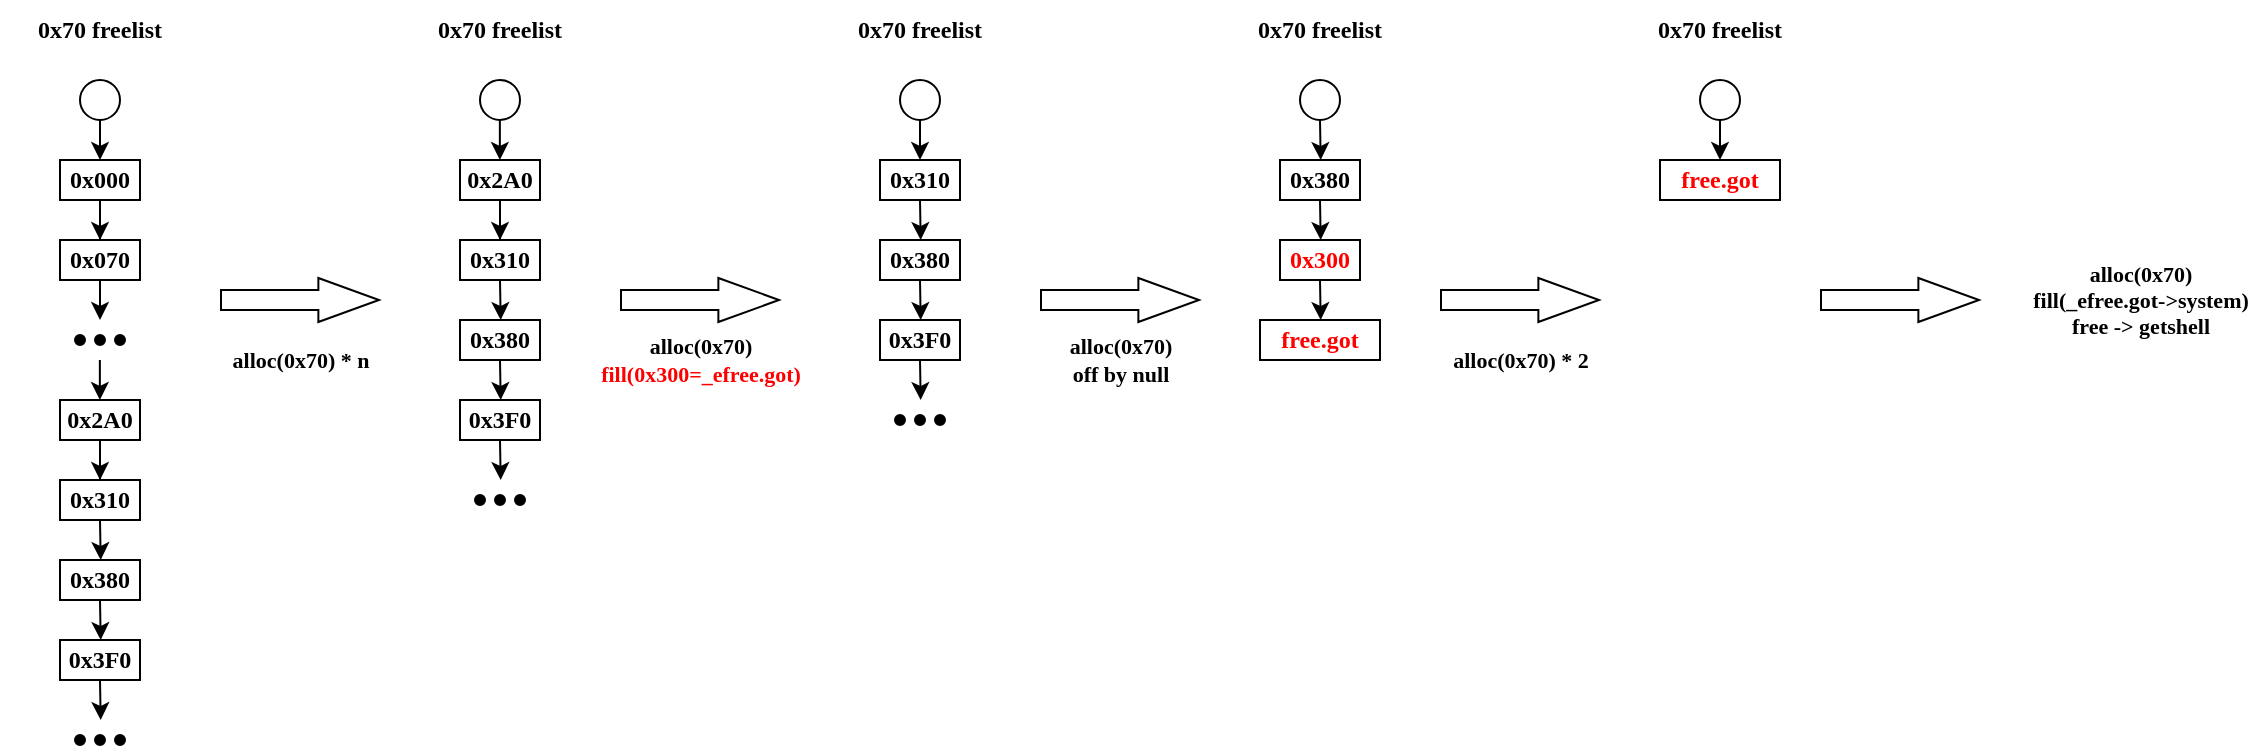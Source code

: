 <mxfile version="24.3.1" type="device">
  <diagram name="第 1 页" id="CFjjF7xPAdmk1olY0h8q">
    <mxGraphModel dx="1430" dy="824" grid="1" gridSize="10" guides="1" tooltips="1" connect="1" arrows="1" fold="1" page="1" pageScale="1" pageWidth="827" pageHeight="1169" math="0" shadow="0">
      <root>
        <mxCell id="0" />
        <mxCell id="1" parent="0" />
        <mxCell id="dvYXu0OYRY7wIcwB4xTE-47" value="0x70 freelist" style="text;html=1;align=center;verticalAlign=middle;whiteSpace=wrap;rounded=0;fontFamily=寒蝉圆黑体;fontStyle=1;labelBackgroundColor=none;" vertex="1" parent="1">
          <mxGeometry x="140" y="40" width="100" height="30" as="geometry" />
        </mxCell>
        <mxCell id="dvYXu0OYRY7wIcwB4xTE-48" style="edgeStyle=orthogonalEdgeStyle;rounded=0;orthogonalLoop=1;jettySize=auto;html=1;exitX=0.5;exitY=1;exitDx=0;exitDy=0;entryX=0.5;entryY=0;entryDx=0;entryDy=0;fontFamily=寒蝉圆黑体;fontStyle=1;labelBackgroundColor=none;" edge="1" source="dvYXu0OYRY7wIcwB4xTE-49" target="dvYXu0OYRY7wIcwB4xTE-51" parent="1">
          <mxGeometry relative="1" as="geometry" />
        </mxCell>
        <mxCell id="dvYXu0OYRY7wIcwB4xTE-49" value="" style="ellipse;whiteSpace=wrap;html=1;aspect=fixed;fontFamily=寒蝉圆黑体;fontStyle=1;labelBackgroundColor=none;fillColor=none;" vertex="1" parent="1">
          <mxGeometry x="180" y="80" width="20" height="20" as="geometry" />
        </mxCell>
        <mxCell id="dvYXu0OYRY7wIcwB4xTE-50" value="" style="edgeStyle=orthogonalEdgeStyle;rounded=0;orthogonalLoop=1;jettySize=auto;html=1;fontFamily=寒蝉圆黑体;fontStyle=1;labelBackgroundColor=none;" edge="1" source="dvYXu0OYRY7wIcwB4xTE-51" target="dvYXu0OYRY7wIcwB4xTE-53" parent="1">
          <mxGeometry relative="1" as="geometry" />
        </mxCell>
        <mxCell id="dvYXu0OYRY7wIcwB4xTE-51" value="0x000" style="rounded=0;whiteSpace=wrap;html=1;fontFamily=寒蝉圆黑体;fontStyle=1;labelBackgroundColor=none;fillColor=none;" vertex="1" parent="1">
          <mxGeometry x="170" y="120" width="40" height="20" as="geometry" />
        </mxCell>
        <mxCell id="dvYXu0OYRY7wIcwB4xTE-52" value="" style="edgeStyle=orthogonalEdgeStyle;rounded=0;orthogonalLoop=1;jettySize=auto;html=1;fontFamily=寒蝉圆黑体;fontStyle=1;labelBackgroundColor=none;" edge="1" source="dvYXu0OYRY7wIcwB4xTE-53" parent="1">
          <mxGeometry relative="1" as="geometry">
            <mxPoint x="190" y="200" as="targetPoint" />
          </mxGeometry>
        </mxCell>
        <mxCell id="dvYXu0OYRY7wIcwB4xTE-53" value="0x070" style="rounded=0;whiteSpace=wrap;html=1;fontFamily=寒蝉圆黑体;fontStyle=1;labelBackgroundColor=none;fillColor=none;" vertex="1" parent="1">
          <mxGeometry x="170" y="160" width="40" height="20" as="geometry" />
        </mxCell>
        <mxCell id="dvYXu0OYRY7wIcwB4xTE-56" value="" style="edgeStyle=orthogonalEdgeStyle;rounded=0;orthogonalLoop=1;jettySize=auto;html=1;fontFamily=寒蝉圆黑体;fontStyle=1;labelBackgroundColor=none;" edge="1" source="dvYXu0OYRY7wIcwB4xTE-57" target="dvYXu0OYRY7wIcwB4xTE-58" parent="1">
          <mxGeometry relative="1" as="geometry" />
        </mxCell>
        <mxCell id="dvYXu0OYRY7wIcwB4xTE-57" value="0x2A0" style="rounded=0;whiteSpace=wrap;html=1;fontFamily=寒蝉圆黑体;fontStyle=1;labelBackgroundColor=none;fillColor=none;" vertex="1" parent="1">
          <mxGeometry x="170" y="240" width="40" height="20" as="geometry" />
        </mxCell>
        <mxCell id="dvYXu0OYRY7wIcwB4xTE-58" value="0x310" style="rounded=0;whiteSpace=wrap;html=1;fontFamily=寒蝉圆黑体;fontStyle=1;labelBackgroundColor=none;fillColor=none;" vertex="1" parent="1">
          <mxGeometry x="170" y="280" width="40" height="20" as="geometry" />
        </mxCell>
        <mxCell id="dvYXu0OYRY7wIcwB4xTE-59" value="" style="shape=flexArrow;endArrow=classic;html=1;rounded=0;endWidth=11.034;endSize=9.772;fontFamily=寒蝉圆黑体;fontStyle=1;labelBackgroundColor=none;fillColor=none;" edge="1" parent="1">
          <mxGeometry width="50" height="50" relative="1" as="geometry">
            <mxPoint x="250" y="190" as="sourcePoint" />
            <mxPoint x="330" y="190" as="targetPoint" />
          </mxGeometry>
        </mxCell>
        <mxCell id="dvYXu0OYRY7wIcwB4xTE-84" value="&lt;div&gt;alloc(0x70) * n&lt;/div&gt;" style="edgeLabel;html=1;align=center;verticalAlign=middle;resizable=0;points=[];fontFamily=寒蝉圆黑体;fontStyle=1;labelBackgroundColor=none;" vertex="1" connectable="0" parent="dvYXu0OYRY7wIcwB4xTE-59">
          <mxGeometry x="0.44" y="-3" relative="1" as="geometry">
            <mxPoint x="-18" y="27" as="offset" />
          </mxGeometry>
        </mxCell>
        <mxCell id="dvYXu0OYRY7wIcwB4xTE-72" value="0x70 freelist" style="text;html=1;align=center;verticalAlign=middle;whiteSpace=wrap;rounded=0;fontFamily=寒蝉圆黑体;fontStyle=1;labelBackgroundColor=none;" vertex="1" parent="1">
          <mxGeometry x="340" y="40" width="100" height="30" as="geometry" />
        </mxCell>
        <mxCell id="dvYXu0OYRY7wIcwB4xTE-74" value="" style="ellipse;whiteSpace=wrap;html=1;aspect=fixed;fontFamily=寒蝉圆黑体;fontStyle=1;labelBackgroundColor=none;fillColor=none;" vertex="1" parent="1">
          <mxGeometry x="380" y="80" width="20" height="20" as="geometry" />
        </mxCell>
        <mxCell id="dvYXu0OYRY7wIcwB4xTE-89" style="edgeStyle=orthogonalEdgeStyle;rounded=0;orthogonalLoop=1;jettySize=auto;html=1;exitX=0.5;exitY=1;exitDx=0;exitDy=0;fontFamily=寒蝉圆黑体;fontStyle=1;labelBackgroundColor=none;" edge="1" parent="1">
          <mxGeometry relative="1" as="geometry">
            <mxPoint x="190.345" y="320.0" as="targetPoint" />
            <mxPoint x="190" y="300" as="sourcePoint" />
          </mxGeometry>
        </mxCell>
        <mxCell id="dvYXu0OYRY7wIcwB4xTE-93" value="" style="ellipse;whiteSpace=wrap;html=1;aspect=fixed;fillColor=#000000;fontFamily=寒蝉圆黑体;fontStyle=1;labelBackgroundColor=none;" vertex="1" parent="1">
          <mxGeometry x="177.5" y="407.5" width="5" height="5" as="geometry" />
        </mxCell>
        <mxCell id="dvYXu0OYRY7wIcwB4xTE-94" value="" style="ellipse;whiteSpace=wrap;html=1;aspect=fixed;fillColor=#000000;fontFamily=寒蝉圆黑体;fontStyle=1;labelBackgroundColor=none;" vertex="1" parent="1">
          <mxGeometry x="187.5" y="407.5" width="5" height="5" as="geometry" />
        </mxCell>
        <mxCell id="dvYXu0OYRY7wIcwB4xTE-95" value="" style="ellipse;whiteSpace=wrap;html=1;aspect=fixed;fillColor=#000000;fontFamily=寒蝉圆黑体;fontStyle=1;labelBackgroundColor=none;" vertex="1" parent="1">
          <mxGeometry x="197.5" y="407.5" width="5" height="5" as="geometry" />
        </mxCell>
        <mxCell id="dvYXu0OYRY7wIcwB4xTE-104" value="" style="shape=flexArrow;endArrow=classic;html=1;rounded=0;endWidth=11.034;endSize=9.772;fontFamily=寒蝉圆黑体;fontStyle=1;labelBackgroundColor=none;fillColor=none;" edge="1" parent="1">
          <mxGeometry width="50" height="50" relative="1" as="geometry">
            <mxPoint x="450" y="190" as="sourcePoint" />
            <mxPoint x="530" y="190" as="targetPoint" />
          </mxGeometry>
        </mxCell>
        <mxCell id="dvYXu0OYRY7wIcwB4xTE-105" value="alloc(0x70)&lt;div&gt;&lt;font color=&quot;#ff0000&quot;&gt;fill(0x300=_efree.got)&lt;/font&gt;&lt;/div&gt;" style="edgeLabel;html=1;align=center;verticalAlign=middle;resizable=0;points=[];fontFamily=寒蝉圆黑体;fontStyle=1;labelBackgroundColor=none;" vertex="1" connectable="0" parent="dvYXu0OYRY7wIcwB4xTE-104">
          <mxGeometry x="0.44" y="-3" relative="1" as="geometry">
            <mxPoint x="-18" y="27" as="offset" />
          </mxGeometry>
        </mxCell>
        <mxCell id="dvYXu0OYRY7wIcwB4xTE-110" value="0x70 freelist" style="text;html=1;align=center;verticalAlign=middle;whiteSpace=wrap;rounded=0;fontFamily=寒蝉圆黑体;fontStyle=1;labelBackgroundColor=none;" vertex="1" parent="1">
          <mxGeometry x="550" y="40" width="100" height="30" as="geometry" />
        </mxCell>
        <mxCell id="dvYXu0OYRY7wIcwB4xTE-193" style="edgeStyle=orthogonalEdgeStyle;rounded=0;orthogonalLoop=1;jettySize=auto;html=1;exitX=0.5;exitY=1;exitDx=0;exitDy=0;entryX=0.5;entryY=0;entryDx=0;entryDy=0;" edge="1" parent="1" source="dvYXu0OYRY7wIcwB4xTE-112" target="dvYXu0OYRY7wIcwB4xTE-184">
          <mxGeometry relative="1" as="geometry" />
        </mxCell>
        <mxCell id="dvYXu0OYRY7wIcwB4xTE-112" value="" style="ellipse;whiteSpace=wrap;html=1;aspect=fixed;fontFamily=寒蝉圆黑体;fontStyle=1;labelBackgroundColor=none;fillColor=none;" vertex="1" parent="1">
          <mxGeometry x="590" y="80" width="20" height="20" as="geometry" />
        </mxCell>
        <mxCell id="dvYXu0OYRY7wIcwB4xTE-130" value="" style="shape=flexArrow;endArrow=classic;html=1;rounded=0;endWidth=11.034;endSize=9.772;fontFamily=寒蝉圆黑体;fontStyle=1;labelBackgroundColor=none;fillColor=none;" edge="1" parent="1">
          <mxGeometry width="50" height="50" relative="1" as="geometry">
            <mxPoint x="660" y="190" as="sourcePoint" />
            <mxPoint x="740" y="190" as="targetPoint" />
          </mxGeometry>
        </mxCell>
        <mxCell id="dvYXu0OYRY7wIcwB4xTE-131" value="alloc(0x70)&lt;div&gt;off by null&lt;/div&gt;" style="edgeLabel;html=1;align=center;verticalAlign=middle;resizable=0;points=[];fontFamily=寒蝉圆黑体;fontStyle=1;labelBackgroundColor=none;" vertex="1" connectable="0" parent="dvYXu0OYRY7wIcwB4xTE-130">
          <mxGeometry x="0.44" y="-3" relative="1" as="geometry">
            <mxPoint x="-18" y="27" as="offset" />
          </mxGeometry>
        </mxCell>
        <mxCell id="dvYXu0OYRY7wIcwB4xTE-136" value="0x70 freelist" style="text;html=1;align=center;verticalAlign=middle;whiteSpace=wrap;rounded=0;fontFamily=寒蝉圆黑体;fontStyle=1;labelBackgroundColor=none;" vertex="1" parent="1">
          <mxGeometry x="950" y="40" width="100" height="30" as="geometry" />
        </mxCell>
        <mxCell id="dvYXu0OYRY7wIcwB4xTE-150" style="edgeStyle=orthogonalEdgeStyle;rounded=0;orthogonalLoop=1;jettySize=auto;html=1;exitX=0.5;exitY=1;exitDx=0;exitDy=0;entryX=0.5;entryY=0;entryDx=0;entryDy=0;fontFamily=寒蝉圆黑体;fontStyle=1;labelBackgroundColor=none;" edge="1" parent="1" source="dvYXu0OYRY7wIcwB4xTE-138" target="dvYXu0OYRY7wIcwB4xTE-141">
          <mxGeometry relative="1" as="geometry" />
        </mxCell>
        <mxCell id="dvYXu0OYRY7wIcwB4xTE-138" value="" style="ellipse;whiteSpace=wrap;html=1;aspect=fixed;fontFamily=寒蝉圆黑体;fontStyle=1;labelBackgroundColor=none;fillColor=none;" vertex="1" parent="1">
          <mxGeometry x="990" y="80" width="20" height="20" as="geometry" />
        </mxCell>
        <mxCell id="dvYXu0OYRY7wIcwB4xTE-141" value="&lt;font color=&quot;#ff0000&quot;&gt;free.got&lt;/font&gt;" style="rounded=0;whiteSpace=wrap;html=1;fontFamily=寒蝉圆黑体;fontStyle=1;labelBackgroundColor=none;fillColor=none;" vertex="1" parent="1">
          <mxGeometry x="970" y="120" width="60" height="20" as="geometry" />
        </mxCell>
        <mxCell id="dvYXu0OYRY7wIcwB4xTE-152" value="" style="shape=flexArrow;endArrow=classic;html=1;rounded=0;endWidth=11.034;endSize=9.772;fontFamily=寒蝉圆黑体;fontStyle=1;labelBackgroundColor=none;fillColor=none;" edge="1" parent="1">
          <mxGeometry width="50" height="50" relative="1" as="geometry">
            <mxPoint x="1050" y="190" as="sourcePoint" />
            <mxPoint x="1130" y="190" as="targetPoint" />
          </mxGeometry>
        </mxCell>
        <mxCell id="dvYXu0OYRY7wIcwB4xTE-153" value="alloc(0x70)&lt;div&gt;fill(_efree.got-&amp;gt;system)&lt;/div&gt;&lt;div&gt;free -&amp;gt; getshell&lt;/div&gt;" style="edgeLabel;html=1;align=center;verticalAlign=middle;resizable=0;points=[];fontFamily=寒蝉圆黑体;fontStyle=1;labelBackgroundColor=none;" vertex="1" connectable="0" parent="dvYXu0OYRY7wIcwB4xTE-152">
          <mxGeometry x="0.44" y="-3" relative="1" as="geometry">
            <mxPoint x="102" y="-3" as="offset" />
          </mxGeometry>
        </mxCell>
        <mxCell id="dvYXu0OYRY7wIcwB4xTE-154" value="" style="ellipse;whiteSpace=wrap;html=1;aspect=fixed;fillColor=#000000;fontFamily=寒蝉圆黑体;fontStyle=1;labelBackgroundColor=none;" vertex="1" parent="1">
          <mxGeometry x="177.5" y="207.5" width="5" height="5" as="geometry" />
        </mxCell>
        <mxCell id="dvYXu0OYRY7wIcwB4xTE-155" value="" style="ellipse;whiteSpace=wrap;html=1;aspect=fixed;fillColor=#000000;fontFamily=寒蝉圆黑体;fontStyle=1;labelBackgroundColor=none;" vertex="1" parent="1">
          <mxGeometry x="187.5" y="207.5" width="5" height="5" as="geometry" />
        </mxCell>
        <mxCell id="dvYXu0OYRY7wIcwB4xTE-156" value="" style="ellipse;whiteSpace=wrap;html=1;aspect=fixed;fillColor=#000000;fontFamily=寒蝉圆黑体;fontStyle=1;labelBackgroundColor=none;" vertex="1" parent="1">
          <mxGeometry x="197.5" y="207.5" width="5" height="5" as="geometry" />
        </mxCell>
        <mxCell id="dvYXu0OYRY7wIcwB4xTE-157" value="" style="edgeStyle=orthogonalEdgeStyle;rounded=0;orthogonalLoop=1;jettySize=auto;html=1;fontFamily=寒蝉圆黑体;fontStyle=1;labelBackgroundColor=none;" edge="1" parent="1">
          <mxGeometry relative="1" as="geometry">
            <mxPoint x="189.93" y="220" as="sourcePoint" />
            <mxPoint x="189.93" y="240" as="targetPoint" />
          </mxGeometry>
        </mxCell>
        <mxCell id="dvYXu0OYRY7wIcwB4xTE-158" value="0x380" style="rounded=0;whiteSpace=wrap;html=1;fontFamily=寒蝉圆黑体;fontStyle=1;labelBackgroundColor=none;fillColor=none;" vertex="1" parent="1">
          <mxGeometry x="170" y="320" width="40" height="20" as="geometry" />
        </mxCell>
        <mxCell id="dvYXu0OYRY7wIcwB4xTE-159" style="edgeStyle=orthogonalEdgeStyle;rounded=0;orthogonalLoop=1;jettySize=auto;html=1;exitX=0.5;exitY=1;exitDx=0;exitDy=0;fontFamily=寒蝉圆黑体;fontStyle=1;labelBackgroundColor=none;" edge="1" parent="1">
          <mxGeometry relative="1" as="geometry">
            <mxPoint x="190.345" y="360.0" as="targetPoint" />
            <mxPoint x="190" y="340" as="sourcePoint" />
          </mxGeometry>
        </mxCell>
        <mxCell id="dvYXu0OYRY7wIcwB4xTE-160" value="0x3F0" style="rounded=0;whiteSpace=wrap;html=1;fontFamily=寒蝉圆黑体;fontStyle=1;labelBackgroundColor=none;fillColor=none;" vertex="1" parent="1">
          <mxGeometry x="170" y="360" width="40" height="20" as="geometry" />
        </mxCell>
        <mxCell id="dvYXu0OYRY7wIcwB4xTE-161" style="edgeStyle=orthogonalEdgeStyle;rounded=0;orthogonalLoop=1;jettySize=auto;html=1;exitX=0.5;exitY=1;exitDx=0;exitDy=0;fontFamily=寒蝉圆黑体;fontStyle=1;labelBackgroundColor=none;" edge="1" parent="1">
          <mxGeometry relative="1" as="geometry">
            <mxPoint x="190.345" y="400.0" as="targetPoint" />
            <mxPoint x="190" y="380" as="sourcePoint" />
          </mxGeometry>
        </mxCell>
        <mxCell id="dvYXu0OYRY7wIcwB4xTE-162" value="" style="edgeStyle=orthogonalEdgeStyle;rounded=0;orthogonalLoop=1;jettySize=auto;html=1;fontFamily=寒蝉圆黑体;fontStyle=1;labelBackgroundColor=none;" edge="1" source="dvYXu0OYRY7wIcwB4xTE-163" target="dvYXu0OYRY7wIcwB4xTE-164" parent="1">
          <mxGeometry relative="1" as="geometry" />
        </mxCell>
        <mxCell id="dvYXu0OYRY7wIcwB4xTE-163" value="0x2A0" style="rounded=0;whiteSpace=wrap;html=1;fontFamily=寒蝉圆黑体;fontStyle=1;labelBackgroundColor=none;fillColor=none;" vertex="1" parent="1">
          <mxGeometry x="370" y="120" width="40" height="20" as="geometry" />
        </mxCell>
        <mxCell id="dvYXu0OYRY7wIcwB4xTE-164" value="0x310" style="rounded=0;whiteSpace=wrap;html=1;fontFamily=寒蝉圆黑体;fontStyle=1;labelBackgroundColor=none;fillColor=none;" vertex="1" parent="1">
          <mxGeometry x="370" y="160" width="40" height="20" as="geometry" />
        </mxCell>
        <mxCell id="dvYXu0OYRY7wIcwB4xTE-165" style="edgeStyle=orthogonalEdgeStyle;rounded=0;orthogonalLoop=1;jettySize=auto;html=1;exitX=0.5;exitY=1;exitDx=0;exitDy=0;fontFamily=寒蝉圆黑体;fontStyle=1;labelBackgroundColor=none;" edge="1" parent="1">
          <mxGeometry relative="1" as="geometry">
            <mxPoint x="390.345" y="200.0" as="targetPoint" />
            <mxPoint x="390" y="180" as="sourcePoint" />
          </mxGeometry>
        </mxCell>
        <mxCell id="dvYXu0OYRY7wIcwB4xTE-166" value="" style="ellipse;whiteSpace=wrap;html=1;aspect=fixed;fillColor=#000000;fontFamily=寒蝉圆黑体;fontStyle=1;labelBackgroundColor=none;" vertex="1" parent="1">
          <mxGeometry x="377.5" y="287.5" width="5" height="5" as="geometry" />
        </mxCell>
        <mxCell id="dvYXu0OYRY7wIcwB4xTE-167" value="" style="ellipse;whiteSpace=wrap;html=1;aspect=fixed;fillColor=#000000;fontFamily=寒蝉圆黑体;fontStyle=1;labelBackgroundColor=none;" vertex="1" parent="1">
          <mxGeometry x="387.5" y="287.5" width="5" height="5" as="geometry" />
        </mxCell>
        <mxCell id="dvYXu0OYRY7wIcwB4xTE-168" value="" style="ellipse;whiteSpace=wrap;html=1;aspect=fixed;fillColor=#000000;fontFamily=寒蝉圆黑体;fontStyle=1;labelBackgroundColor=none;" vertex="1" parent="1">
          <mxGeometry x="397.5" y="287.5" width="5" height="5" as="geometry" />
        </mxCell>
        <mxCell id="dvYXu0OYRY7wIcwB4xTE-169" value="" style="edgeStyle=orthogonalEdgeStyle;rounded=0;orthogonalLoop=1;jettySize=auto;html=1;fontFamily=寒蝉圆黑体;fontStyle=1;labelBackgroundColor=none;" edge="1" parent="1">
          <mxGeometry relative="1" as="geometry">
            <mxPoint x="389.93" y="100" as="sourcePoint" />
            <mxPoint x="389.93" y="120" as="targetPoint" />
          </mxGeometry>
        </mxCell>
        <mxCell id="dvYXu0OYRY7wIcwB4xTE-170" value="0x380" style="rounded=0;whiteSpace=wrap;html=1;fontFamily=寒蝉圆黑体;fontStyle=1;labelBackgroundColor=none;fillColor=none;" vertex="1" parent="1">
          <mxGeometry x="370" y="200" width="40" height="20" as="geometry" />
        </mxCell>
        <mxCell id="dvYXu0OYRY7wIcwB4xTE-171" style="edgeStyle=orthogonalEdgeStyle;rounded=0;orthogonalLoop=1;jettySize=auto;html=1;exitX=0.5;exitY=1;exitDx=0;exitDy=0;fontFamily=寒蝉圆黑体;fontStyle=1;labelBackgroundColor=none;" edge="1" parent="1">
          <mxGeometry relative="1" as="geometry">
            <mxPoint x="390.345" y="240.0" as="targetPoint" />
            <mxPoint x="390" y="220" as="sourcePoint" />
          </mxGeometry>
        </mxCell>
        <mxCell id="dvYXu0OYRY7wIcwB4xTE-172" value="0x3F0" style="rounded=0;whiteSpace=wrap;html=1;fontFamily=寒蝉圆黑体;fontStyle=1;labelBackgroundColor=none;fillColor=none;" vertex="1" parent="1">
          <mxGeometry x="370" y="240" width="40" height="20" as="geometry" />
        </mxCell>
        <mxCell id="dvYXu0OYRY7wIcwB4xTE-173" style="edgeStyle=orthogonalEdgeStyle;rounded=0;orthogonalLoop=1;jettySize=auto;html=1;exitX=0.5;exitY=1;exitDx=0;exitDy=0;fontFamily=寒蝉圆黑体;fontStyle=1;labelBackgroundColor=none;" edge="1" parent="1">
          <mxGeometry relative="1" as="geometry">
            <mxPoint x="390.345" y="280.0" as="targetPoint" />
            <mxPoint x="390" y="260" as="sourcePoint" />
          </mxGeometry>
        </mxCell>
        <mxCell id="dvYXu0OYRY7wIcwB4xTE-184" value="0x310" style="rounded=0;whiteSpace=wrap;html=1;fontFamily=寒蝉圆黑体;fontStyle=1;labelBackgroundColor=none;fillColor=none;" vertex="1" parent="1">
          <mxGeometry x="580" y="120" width="40" height="20" as="geometry" />
        </mxCell>
        <mxCell id="dvYXu0OYRY7wIcwB4xTE-185" style="edgeStyle=orthogonalEdgeStyle;rounded=0;orthogonalLoop=1;jettySize=auto;html=1;exitX=0.5;exitY=1;exitDx=0;exitDy=0;fontFamily=寒蝉圆黑体;fontStyle=1;labelBackgroundColor=none;" edge="1" parent="1">
          <mxGeometry relative="1" as="geometry">
            <mxPoint x="600.345" y="160.0" as="targetPoint" />
            <mxPoint x="600" y="140" as="sourcePoint" />
          </mxGeometry>
        </mxCell>
        <mxCell id="dvYXu0OYRY7wIcwB4xTE-186" value="" style="ellipse;whiteSpace=wrap;html=1;aspect=fixed;fillColor=#000000;fontFamily=寒蝉圆黑体;fontStyle=1;labelBackgroundColor=none;" vertex="1" parent="1">
          <mxGeometry x="587.5" y="247.5" width="5" height="5" as="geometry" />
        </mxCell>
        <mxCell id="dvYXu0OYRY7wIcwB4xTE-187" value="" style="ellipse;whiteSpace=wrap;html=1;aspect=fixed;fillColor=#000000;fontFamily=寒蝉圆黑体;fontStyle=1;labelBackgroundColor=none;" vertex="1" parent="1">
          <mxGeometry x="597.5" y="247.5" width="5" height="5" as="geometry" />
        </mxCell>
        <mxCell id="dvYXu0OYRY7wIcwB4xTE-188" value="" style="ellipse;whiteSpace=wrap;html=1;aspect=fixed;fillColor=#000000;fontFamily=寒蝉圆黑体;fontStyle=1;labelBackgroundColor=none;" vertex="1" parent="1">
          <mxGeometry x="607.5" y="247.5" width="5" height="5" as="geometry" />
        </mxCell>
        <mxCell id="dvYXu0OYRY7wIcwB4xTE-189" value="0x380" style="rounded=0;whiteSpace=wrap;html=1;fontFamily=寒蝉圆黑体;fontStyle=1;labelBackgroundColor=none;fillColor=none;" vertex="1" parent="1">
          <mxGeometry x="580" y="160" width="40" height="20" as="geometry" />
        </mxCell>
        <mxCell id="dvYXu0OYRY7wIcwB4xTE-190" style="edgeStyle=orthogonalEdgeStyle;rounded=0;orthogonalLoop=1;jettySize=auto;html=1;exitX=0.5;exitY=1;exitDx=0;exitDy=0;fontFamily=寒蝉圆黑体;fontStyle=1;labelBackgroundColor=none;" edge="1" parent="1">
          <mxGeometry relative="1" as="geometry">
            <mxPoint x="600.345" y="200.0" as="targetPoint" />
            <mxPoint x="600" y="180" as="sourcePoint" />
          </mxGeometry>
        </mxCell>
        <mxCell id="dvYXu0OYRY7wIcwB4xTE-191" value="0x3F0" style="rounded=0;whiteSpace=wrap;html=1;fontFamily=寒蝉圆黑体;fontStyle=1;labelBackgroundColor=none;fillColor=none;" vertex="1" parent="1">
          <mxGeometry x="580" y="200" width="40" height="20" as="geometry" />
        </mxCell>
        <mxCell id="dvYXu0OYRY7wIcwB4xTE-192" style="edgeStyle=orthogonalEdgeStyle;rounded=0;orthogonalLoop=1;jettySize=auto;html=1;exitX=0.5;exitY=1;exitDx=0;exitDy=0;fontFamily=寒蝉圆黑体;fontStyle=1;labelBackgroundColor=none;" edge="1" parent="1">
          <mxGeometry relative="1" as="geometry">
            <mxPoint x="600.345" y="240.0" as="targetPoint" />
            <mxPoint x="600" y="220" as="sourcePoint" />
          </mxGeometry>
        </mxCell>
        <mxCell id="dvYXu0OYRY7wIcwB4xTE-194" value="0x70 freelist" style="text;html=1;align=center;verticalAlign=middle;whiteSpace=wrap;rounded=0;fontFamily=寒蝉圆黑体;fontStyle=1;labelBackgroundColor=none;" vertex="1" parent="1">
          <mxGeometry x="750" y="40" width="100" height="30" as="geometry" />
        </mxCell>
        <mxCell id="dvYXu0OYRY7wIcwB4xTE-196" value="" style="ellipse;whiteSpace=wrap;html=1;aspect=fixed;fontFamily=寒蝉圆黑体;fontStyle=1;labelBackgroundColor=none;fillColor=none;" vertex="1" parent="1">
          <mxGeometry x="790" y="80" width="20" height="20" as="geometry" />
        </mxCell>
        <mxCell id="dvYXu0OYRY7wIcwB4xTE-198" style="edgeStyle=orthogonalEdgeStyle;rounded=0;orthogonalLoop=1;jettySize=auto;html=1;exitX=0.5;exitY=1;exitDx=0;exitDy=0;fontFamily=寒蝉圆黑体;fontStyle=1;labelBackgroundColor=none;" edge="1" parent="1">
          <mxGeometry relative="1" as="geometry">
            <mxPoint x="800.345" y="120.0" as="targetPoint" />
            <mxPoint x="800" y="100" as="sourcePoint" />
          </mxGeometry>
        </mxCell>
        <mxCell id="dvYXu0OYRY7wIcwB4xTE-202" value="0x380" style="rounded=0;whiteSpace=wrap;html=1;fontFamily=寒蝉圆黑体;fontStyle=1;labelBackgroundColor=none;fillColor=none;" vertex="1" parent="1">
          <mxGeometry x="780" y="120" width="40" height="20" as="geometry" />
        </mxCell>
        <mxCell id="dvYXu0OYRY7wIcwB4xTE-203" style="edgeStyle=orthogonalEdgeStyle;rounded=0;orthogonalLoop=1;jettySize=auto;html=1;exitX=0.5;exitY=1;exitDx=0;exitDy=0;fontFamily=寒蝉圆黑体;fontStyle=1;labelBackgroundColor=none;" edge="1" parent="1">
          <mxGeometry relative="1" as="geometry">
            <mxPoint x="800.345" y="160.0" as="targetPoint" />
            <mxPoint x="800" y="140" as="sourcePoint" />
          </mxGeometry>
        </mxCell>
        <mxCell id="dvYXu0OYRY7wIcwB4xTE-204" value="&lt;font color=&quot;#ff0000&quot;&gt;0x300&lt;/font&gt;" style="rounded=0;whiteSpace=wrap;html=1;fontFamily=寒蝉圆黑体;fontStyle=1;labelBackgroundColor=none;fillColor=none;" vertex="1" parent="1">
          <mxGeometry x="780" y="160" width="40" height="20" as="geometry" />
        </mxCell>
        <mxCell id="dvYXu0OYRY7wIcwB4xTE-205" style="edgeStyle=orthogonalEdgeStyle;rounded=0;orthogonalLoop=1;jettySize=auto;html=1;exitX=0.5;exitY=1;exitDx=0;exitDy=0;fontFamily=寒蝉圆黑体;fontStyle=1;labelBackgroundColor=none;" edge="1" parent="1">
          <mxGeometry relative="1" as="geometry">
            <mxPoint x="800.345" y="200.0" as="targetPoint" />
            <mxPoint x="800" y="180" as="sourcePoint" />
          </mxGeometry>
        </mxCell>
        <mxCell id="dvYXu0OYRY7wIcwB4xTE-206" value="&lt;font color=&quot;#ff0000&quot;&gt;free.got&lt;/font&gt;" style="rounded=0;whiteSpace=wrap;html=1;fontFamily=寒蝉圆黑体;fontStyle=1;labelBackgroundColor=none;fillColor=none;" vertex="1" parent="1">
          <mxGeometry x="770" y="200" width="60" height="20" as="geometry" />
        </mxCell>
        <mxCell id="dvYXu0OYRY7wIcwB4xTE-207" value="" style="shape=flexArrow;endArrow=classic;html=1;rounded=0;endWidth=11.034;endSize=9.772;fontFamily=寒蝉圆黑体;fontStyle=1;labelBackgroundColor=none;fillColor=none;" edge="1" parent="1">
          <mxGeometry width="50" height="50" relative="1" as="geometry">
            <mxPoint x="860" y="190" as="sourcePoint" />
            <mxPoint x="940" y="190" as="targetPoint" />
          </mxGeometry>
        </mxCell>
        <mxCell id="dvYXu0OYRY7wIcwB4xTE-208" value="alloc(0x70) * 2" style="edgeLabel;html=1;align=center;verticalAlign=middle;resizable=0;points=[];fontFamily=寒蝉圆黑体;fontStyle=1;labelBackgroundColor=none;" vertex="1" connectable="0" parent="dvYXu0OYRY7wIcwB4xTE-207">
          <mxGeometry x="0.44" y="-3" relative="1" as="geometry">
            <mxPoint x="-18" y="27" as="offset" />
          </mxGeometry>
        </mxCell>
      </root>
    </mxGraphModel>
  </diagram>
</mxfile>

